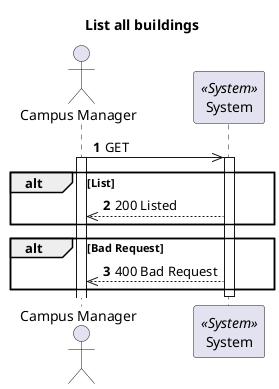 @startuml
'https://plantuml.com/sequence-diagram

autonumber
skinparam packageStyle rect

title List all buildings

actor "Campus Manager" as CM
participant "System" as Sys <<System>>

CM->> Sys : GET

activate Sys
activate CM
alt List
   CM<<--Sys : 200 Listed
end
alt Bad Request
   CM<<--Sys : 400 Bad Request
end
activate CM
deactivate Sys


@enduml
